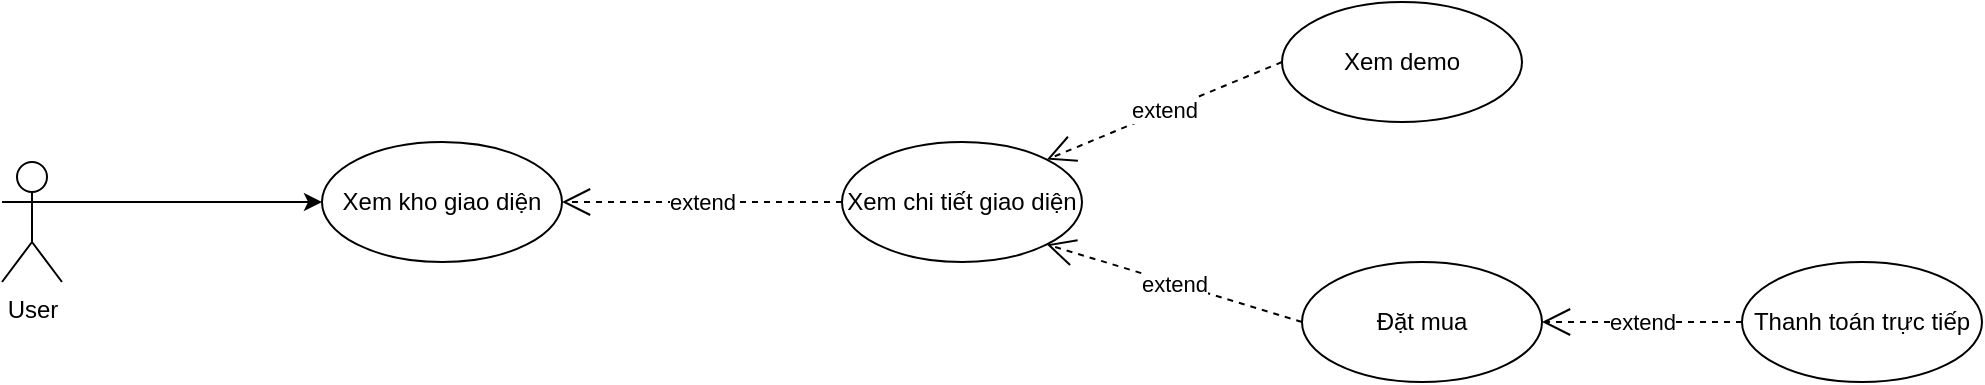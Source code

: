 <mxfile version="13.8.0" type="github">
  <diagram id="i7z6EnP_eaary5oCkwnf" name="Page-1">
    <mxGraphModel dx="1106" dy="635" grid="1" gridSize="10" guides="1" tooltips="1" connect="1" arrows="1" fold="1" page="1" pageScale="1" pageWidth="1920" pageHeight="1200" math="0" shadow="0">
      <root>
        <mxCell id="0" />
        <mxCell id="1" parent="0" />
        <mxCell id="FRa2Onn5CMNMO9TeJyTO-1" value="User" style="shape=umlActor;verticalLabelPosition=bottom;verticalAlign=top;html=1;outlineConnect=0;" vertex="1" parent="1">
          <mxGeometry x="30" y="290" width="30" height="60" as="geometry" />
        </mxCell>
        <mxCell id="FRa2Onn5CMNMO9TeJyTO-2" value="Xem kho giao diện" style="ellipse;whiteSpace=wrap;html=1;" vertex="1" parent="1">
          <mxGeometry x="190" y="280" width="120" height="60" as="geometry" />
        </mxCell>
        <mxCell id="FRa2Onn5CMNMO9TeJyTO-3" value="Xem chi tiết giao diện" style="ellipse;whiteSpace=wrap;html=1;" vertex="1" parent="1">
          <mxGeometry x="450" y="280" width="120" height="60" as="geometry" />
        </mxCell>
        <mxCell id="FRa2Onn5CMNMO9TeJyTO-4" value="Xem demo" style="ellipse;whiteSpace=wrap;html=1;" vertex="1" parent="1">
          <mxGeometry x="670" y="210" width="120" height="60" as="geometry" />
        </mxCell>
        <mxCell id="FRa2Onn5CMNMO9TeJyTO-5" value="Đặt mua" style="ellipse;whiteSpace=wrap;html=1;" vertex="1" parent="1">
          <mxGeometry x="680" y="340" width="120" height="60" as="geometry" />
        </mxCell>
        <mxCell id="FRa2Onn5CMNMO9TeJyTO-6" value="Thanh toán trực tiếp" style="ellipse;whiteSpace=wrap;html=1;" vertex="1" parent="1">
          <mxGeometry x="900" y="340" width="120" height="60" as="geometry" />
        </mxCell>
        <mxCell id="FRa2Onn5CMNMO9TeJyTO-7" value="extend" style="endArrow=open;endSize=12;dashed=1;html=1;exitX=0;exitY=0.5;exitDx=0;exitDy=0;entryX=1;entryY=0.5;entryDx=0;entryDy=0;" edge="1" parent="1" source="FRa2Onn5CMNMO9TeJyTO-3" target="FRa2Onn5CMNMO9TeJyTO-2">
          <mxGeometry width="160" relative="1" as="geometry">
            <mxPoint x="450" y="330" as="sourcePoint" />
            <mxPoint x="610" y="330" as="targetPoint" />
          </mxGeometry>
        </mxCell>
        <mxCell id="FRa2Onn5CMNMO9TeJyTO-8" value="extend" style="endArrow=open;endSize=12;dashed=1;html=1;exitX=0;exitY=0.5;exitDx=0;exitDy=0;entryX=1;entryY=0;entryDx=0;entryDy=0;" edge="1" parent="1" source="FRa2Onn5CMNMO9TeJyTO-4" target="FRa2Onn5CMNMO9TeJyTO-3">
          <mxGeometry width="160" relative="1" as="geometry">
            <mxPoint x="460" y="320" as="sourcePoint" />
            <mxPoint x="320" y="320" as="targetPoint" />
          </mxGeometry>
        </mxCell>
        <mxCell id="FRa2Onn5CMNMO9TeJyTO-9" value="extend" style="endArrow=open;endSize=12;dashed=1;html=1;exitX=0;exitY=0.5;exitDx=0;exitDy=0;entryX=1;entryY=1;entryDx=0;entryDy=0;" edge="1" parent="1" source="FRa2Onn5CMNMO9TeJyTO-5" target="FRa2Onn5CMNMO9TeJyTO-3">
          <mxGeometry width="160" relative="1" as="geometry">
            <mxPoint x="680" y="240" as="sourcePoint" />
            <mxPoint x="562.426" y="298.787" as="targetPoint" />
          </mxGeometry>
        </mxCell>
        <mxCell id="FRa2Onn5CMNMO9TeJyTO-10" value="extend" style="endArrow=open;endSize=12;dashed=1;html=1;exitX=0;exitY=0.5;exitDx=0;exitDy=0;entryX=1;entryY=0.5;entryDx=0;entryDy=0;" edge="1" parent="1" source="FRa2Onn5CMNMO9TeJyTO-6" target="FRa2Onn5CMNMO9TeJyTO-5">
          <mxGeometry width="160" relative="1" as="geometry">
            <mxPoint x="690" y="380" as="sourcePoint" />
            <mxPoint x="562.426" y="341.213" as="targetPoint" />
          </mxGeometry>
        </mxCell>
        <mxCell id="FRa2Onn5CMNMO9TeJyTO-11" value="" style="endArrow=classic;html=1;exitX=1;exitY=0.333;exitDx=0;exitDy=0;exitPerimeter=0;entryX=0;entryY=0.5;entryDx=0;entryDy=0;" edge="1" parent="1" source="FRa2Onn5CMNMO9TeJyTO-1" target="FRa2Onn5CMNMO9TeJyTO-2">
          <mxGeometry width="50" height="50" relative="1" as="geometry">
            <mxPoint x="510" y="350" as="sourcePoint" />
            <mxPoint x="560" y="300" as="targetPoint" />
          </mxGeometry>
        </mxCell>
      </root>
    </mxGraphModel>
  </diagram>
</mxfile>
